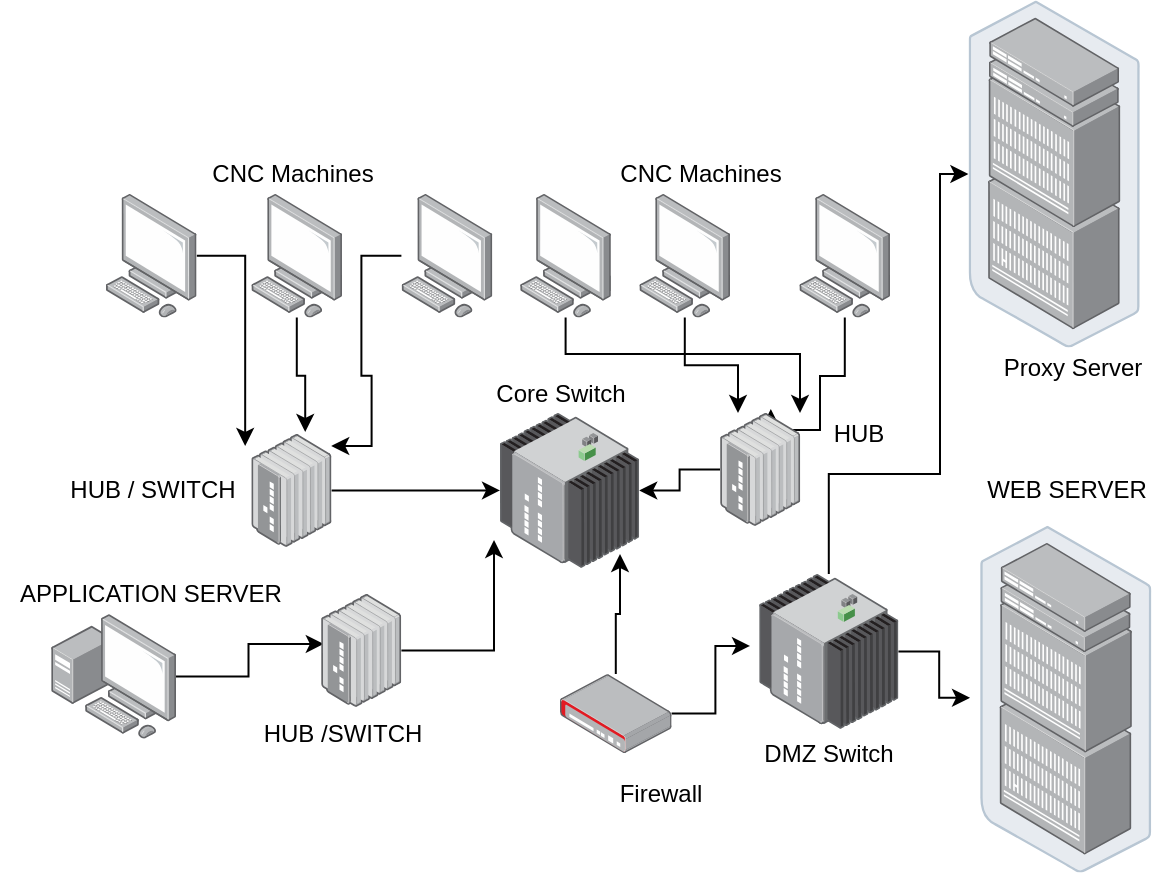 <mxfile version="14.9.0" type="github"><diagram id="Ab_suZJ3LESeuWqNRLi_" name="Page-1"><mxGraphModel dx="782" dy="1850" grid="1" gridSize="10" guides="1" tooltips="1" connect="1" arrows="1" fold="1" page="1" pageScale="1" pageWidth="827" pageHeight="1169" math="0" shadow="0"><root><mxCell id="0"/><mxCell id="1" parent="0"/><mxCell id="U3KdIW2LympdB0SeKOEW-22" style="edgeStyle=orthogonalEdgeStyle;rounded=0;orthogonalLoop=1;jettySize=auto;html=1;entryX=-0.075;entryY=0.106;entryDx=0;entryDy=0;entryPerimeter=0;" edge="1" parent="1" source="U3KdIW2LympdB0SeKOEW-1" target="U3KdIW2LympdB0SeKOEW-4"><mxGeometry relative="1" as="geometry"/></mxCell><mxCell id="U3KdIW2LympdB0SeKOEW-1" value="" style="points=[];aspect=fixed;html=1;align=center;shadow=0;dashed=0;image;image=img/lib/allied_telesis/computer_and_terminals/Personal_Computer.svg;" vertex="1" parent="1"><mxGeometry x="92.8" y="90" width="45.6" height="61.8" as="geometry"/></mxCell><mxCell id="U3KdIW2LympdB0SeKOEW-23" style="edgeStyle=orthogonalEdgeStyle;rounded=0;orthogonalLoop=1;jettySize=auto;html=1;entryX=0.672;entryY=-0.018;entryDx=0;entryDy=0;entryPerimeter=0;" edge="1" parent="1" source="U3KdIW2LympdB0SeKOEW-2" target="U3KdIW2LympdB0SeKOEW-4"><mxGeometry relative="1" as="geometry"/></mxCell><mxCell id="U3KdIW2LympdB0SeKOEW-2" value="" style="points=[];aspect=fixed;html=1;align=center;shadow=0;dashed=0;image;image=img/lib/allied_telesis/computer_and_terminals/Personal_Computer.svg;" vertex="1" parent="1"><mxGeometry x="165.6" y="90" width="45.6" height="61.8" as="geometry"/></mxCell><mxCell id="U3KdIW2LympdB0SeKOEW-24" style="edgeStyle=orthogonalEdgeStyle;rounded=0;orthogonalLoop=1;jettySize=auto;html=1;entryX=0.995;entryY=0.106;entryDx=0;entryDy=0;entryPerimeter=0;" edge="1" parent="1" source="U3KdIW2LympdB0SeKOEW-3" target="U3KdIW2LympdB0SeKOEW-4"><mxGeometry relative="1" as="geometry"/></mxCell><mxCell id="U3KdIW2LympdB0SeKOEW-3" value="" style="points=[];aspect=fixed;html=1;align=center;shadow=0;dashed=0;image;image=img/lib/allied_telesis/computer_and_terminals/Personal_Computer.svg;" vertex="1" parent="1"><mxGeometry x="240.7" y="90" width="45.6" height="61.8" as="geometry"/></mxCell><mxCell id="U3KdIW2LympdB0SeKOEW-30" style="edgeStyle=orthogonalEdgeStyle;rounded=0;orthogonalLoop=1;jettySize=auto;html=1;" edge="1" parent="1" source="U3KdIW2LympdB0SeKOEW-4" target="U3KdIW2LympdB0SeKOEW-28"><mxGeometry relative="1" as="geometry"/></mxCell><mxCell id="U3KdIW2LympdB0SeKOEW-4" value="" style="points=[];aspect=fixed;html=1;align=center;shadow=0;dashed=0;image;image=img/lib/allied_telesis/switch/Industrial_Ethernet_IE200.svg;" vertex="1" parent="1"><mxGeometry x="165.6" y="210" width="40.2" height="56.4" as="geometry"/></mxCell><mxCell id="U3KdIW2LympdB0SeKOEW-8" value="CNC Machines" style="text;html=1;align=center;verticalAlign=middle;resizable=0;points=[];autosize=1;strokeColor=none;" vertex="1" parent="1"><mxGeometry x="135.7" y="70" width="100" height="20" as="geometry"/></mxCell><mxCell id="U3KdIW2LympdB0SeKOEW-9" value="HUB / SWITCH" style="text;html=1;align=center;verticalAlign=middle;resizable=0;points=[];autosize=1;strokeColor=none;" vertex="1" parent="1"><mxGeometry x="65.6" y="228.2" width="100" height="20" as="geometry"/></mxCell><mxCell id="U3KdIW2LympdB0SeKOEW-25" style="edgeStyle=orthogonalEdgeStyle;rounded=0;orthogonalLoop=1;jettySize=auto;html=1;entryX=0.224;entryY=0;entryDx=0;entryDy=0;entryPerimeter=0;" edge="1" parent="1" source="U3KdIW2LympdB0SeKOEW-10" target="U3KdIW2LympdB0SeKOEW-15"><mxGeometry relative="1" as="geometry"/></mxCell><mxCell id="U3KdIW2LympdB0SeKOEW-10" value="" style="points=[];aspect=fixed;html=1;align=center;shadow=0;dashed=0;image;image=img/lib/allied_telesis/computer_and_terminals/Personal_Computer.svg;" vertex="1" parent="1"><mxGeometry x="359.6" y="90" width="45.6" height="61.8" as="geometry"/></mxCell><mxCell id="U3KdIW2LympdB0SeKOEW-32" style="edgeStyle=orthogonalEdgeStyle;rounded=0;orthogonalLoop=1;jettySize=auto;html=1;entryX=0.632;entryY=-0.035;entryDx=0;entryDy=0;entryPerimeter=0;" edge="1" parent="1" source="U3KdIW2LympdB0SeKOEW-12" target="U3KdIW2LympdB0SeKOEW-15"><mxGeometry relative="1" as="geometry"><Array as="points"><mxPoint x="462" y="181"/><mxPoint x="450" y="181"/><mxPoint x="450" y="208"/></Array></mxGeometry></mxCell><mxCell id="U3KdIW2LympdB0SeKOEW-12" value="" style="points=[];aspect=fixed;html=1;align=center;shadow=0;dashed=0;image;image=img/lib/allied_telesis/computer_and_terminals/Personal_Computer.svg;" vertex="1" parent="1"><mxGeometry x="439.6" y="90" width="45.6" height="61.8" as="geometry"/></mxCell><mxCell id="U3KdIW2LympdB0SeKOEW-54" style="edgeStyle=orthogonalEdgeStyle;rounded=0;orthogonalLoop=1;jettySize=auto;html=1;" edge="1" parent="1" source="U3KdIW2LympdB0SeKOEW-14" target="U3KdIW2LympdB0SeKOEW-15"><mxGeometry relative="1" as="geometry"><Array as="points"><mxPoint x="323" y="170"/><mxPoint x="440" y="170"/></Array></mxGeometry></mxCell><mxCell id="U3KdIW2LympdB0SeKOEW-14" value="" style="points=[];aspect=fixed;html=1;align=center;shadow=0;dashed=0;image;image=img/lib/allied_telesis/computer_and_terminals/Personal_Computer.svg;" vertex="1" parent="1"><mxGeometry x="300" y="90" width="45.6" height="61.8" as="geometry"/></mxCell><mxCell id="U3KdIW2LympdB0SeKOEW-31" style="edgeStyle=orthogonalEdgeStyle;rounded=0;orthogonalLoop=1;jettySize=auto;html=1;" edge="1" parent="1" source="U3KdIW2LympdB0SeKOEW-15" target="U3KdIW2LympdB0SeKOEW-28"><mxGeometry relative="1" as="geometry"/></mxCell><mxCell id="U3KdIW2LympdB0SeKOEW-15" value="" style="points=[];aspect=fixed;html=1;align=center;shadow=0;dashed=0;image;image=img/lib/allied_telesis/switch/Industrial_Ethernet_IE200.svg;" vertex="1" parent="1"><mxGeometry x="400" y="199.5" width="40.2" height="56.4" as="geometry"/></mxCell><mxCell id="U3KdIW2LympdB0SeKOEW-17" value="CNC Machines" style="text;html=1;align=center;verticalAlign=middle;resizable=0;points=[];autosize=1;strokeColor=none;" vertex="1" parent="1"><mxGeometry x="339.6" y="70" width="100" height="20" as="geometry"/></mxCell><mxCell id="U3KdIW2LympdB0SeKOEW-18" value="HUB" style="text;html=1;align=center;verticalAlign=middle;resizable=0;points=[];autosize=1;strokeColor=none;" vertex="1" parent="1"><mxGeometry x="449.2" y="200" width="40" height="20" as="geometry"/></mxCell><mxCell id="U3KdIW2LympdB0SeKOEW-28" value="" style="points=[];aspect=fixed;html=1;align=center;shadow=0;dashed=0;image;image=img/lib/allied_telesis/switch/Industrial_Ethernet_IE300.svg;" vertex="1" parent="1"><mxGeometry x="290" y="199.5" width="69.6" height="77.4" as="geometry"/></mxCell><mxCell id="U3KdIW2LympdB0SeKOEW-33" value="Core Switch" style="text;html=1;align=center;verticalAlign=middle;resizable=0;points=[];autosize=1;strokeColor=none;" vertex="1" parent="1"><mxGeometry x="279.6" y="180" width="80" height="20" as="geometry"/></mxCell><mxCell id="U3KdIW2LympdB0SeKOEW-37" style="edgeStyle=orthogonalEdgeStyle;rounded=0;orthogonalLoop=1;jettySize=auto;html=1;entryX=0.035;entryY=0.443;entryDx=0;entryDy=0;entryPerimeter=0;" edge="1" parent="1" source="U3KdIW2LympdB0SeKOEW-34" target="U3KdIW2LympdB0SeKOEW-36"><mxGeometry relative="1" as="geometry"/></mxCell><mxCell id="U3KdIW2LympdB0SeKOEW-34" value="" style="points=[];aspect=fixed;html=1;align=center;shadow=0;dashed=0;image;image=img/lib/allied_telesis/computer_and_terminals/Personal_Computer_with_Server.svg;" vertex="1" parent="1"><mxGeometry x="65.6" y="300" width="62.4" height="62.4" as="geometry"/></mxCell><mxCell id="U3KdIW2LympdB0SeKOEW-46" style="edgeStyle=orthogonalEdgeStyle;rounded=0;orthogonalLoop=1;jettySize=auto;html=1;entryX=-0.043;entryY=0.82;entryDx=0;entryDy=0;entryPerimeter=0;" edge="1" parent="1" source="U3KdIW2LympdB0SeKOEW-36" target="U3KdIW2LympdB0SeKOEW-28"><mxGeometry relative="1" as="geometry"/></mxCell><mxCell id="U3KdIW2LympdB0SeKOEW-36" value="" style="points=[];aspect=fixed;html=1;align=center;shadow=0;dashed=0;image;image=img/lib/allied_telesis/switch/Industrial_Ethernet_IE200.svg;" vertex="1" parent="1"><mxGeometry x="200.5" y="290" width="40.2" height="56.4" as="geometry"/></mxCell><mxCell id="U3KdIW2LympdB0SeKOEW-39" value="HUB /SWITCH" style="text;html=1;align=center;verticalAlign=middle;resizable=0;points=[];autosize=1;strokeColor=none;" vertex="1" parent="1"><mxGeometry x="165.6" y="349.6" width="90" height="20" as="geometry"/></mxCell><mxCell id="U3KdIW2LympdB0SeKOEW-40" value="APPLICATION SERVER" style="text;html=1;align=center;verticalAlign=middle;resizable=0;points=[];autosize=1;strokeColor=none;" vertex="1" parent="1"><mxGeometry x="40" y="280" width="150" height="20" as="geometry"/></mxCell><mxCell id="U3KdIW2LympdB0SeKOEW-42" style="edgeStyle=orthogonalEdgeStyle;rounded=0;orthogonalLoop=1;jettySize=auto;html=1;" edge="1" parent="1" source="U3KdIW2LympdB0SeKOEW-41"><mxGeometry relative="1" as="geometry"><mxPoint x="350" y="270" as="targetPoint"/><Array as="points"><mxPoint x="348" y="300"/><mxPoint x="350" y="300"/></Array></mxGeometry></mxCell><mxCell id="U3KdIW2LympdB0SeKOEW-48" style="edgeStyle=orthogonalEdgeStyle;rounded=0;orthogonalLoop=1;jettySize=auto;html=1;entryX=-0.066;entryY=0.465;entryDx=0;entryDy=0;entryPerimeter=0;" edge="1" parent="1" source="U3KdIW2LympdB0SeKOEW-41" target="U3KdIW2LympdB0SeKOEW-47"><mxGeometry relative="1" as="geometry"/></mxCell><mxCell id="U3KdIW2LympdB0SeKOEW-41" value="" style="points=[];aspect=fixed;html=1;align=center;shadow=0;dashed=0;image;image=img/lib/allied_telesis/security/Router_VPN.svg;" vertex="1" parent="1"><mxGeometry x="320" y="330" width="55.8" height="39.6" as="geometry"/></mxCell><mxCell id="U3KdIW2LympdB0SeKOEW-43" value="Firewall" style="text;html=1;align=center;verticalAlign=middle;resizable=0;points=[];autosize=1;strokeColor=none;" vertex="1" parent="1"><mxGeometry x="340" y="380" width="60" height="20" as="geometry"/></mxCell><mxCell id="U3KdIW2LympdB0SeKOEW-51" style="edgeStyle=orthogonalEdgeStyle;rounded=0;orthogonalLoop=1;jettySize=auto;html=1;entryX=-0.058;entryY=0.496;entryDx=0;entryDy=0;entryPerimeter=0;" edge="1" parent="1" source="U3KdIW2LympdB0SeKOEW-47" target="U3KdIW2LympdB0SeKOEW-50"><mxGeometry relative="1" as="geometry"/></mxCell><mxCell id="U3KdIW2LympdB0SeKOEW-55" style="edgeStyle=orthogonalEdgeStyle;rounded=0;orthogonalLoop=1;jettySize=auto;html=1;" edge="1" parent="1" source="U3KdIW2LympdB0SeKOEW-47" target="U3KdIW2LympdB0SeKOEW-53"><mxGeometry relative="1" as="geometry"><Array as="points"><mxPoint x="454" y="230"/><mxPoint x="510" y="230"/><mxPoint x="510" y="80"/></Array></mxGeometry></mxCell><mxCell id="U3KdIW2LympdB0SeKOEW-47" value="" style="points=[];aspect=fixed;html=1;align=center;shadow=0;dashed=0;image;image=img/lib/allied_telesis/switch/Industrial_Ethernet_IE300.svg;" vertex="1" parent="1"><mxGeometry x="419.6" y="280" width="69.6" height="77.4" as="geometry"/></mxCell><mxCell id="U3KdIW2LympdB0SeKOEW-49" value="DMZ Switch" style="text;html=1;align=center;verticalAlign=middle;resizable=0;points=[];autosize=1;strokeColor=none;" vertex="1" parent="1"><mxGeometry x="414" y="360" width="80" height="20" as="geometry"/></mxCell><mxCell id="U3KdIW2LympdB0SeKOEW-50" value="" style="points=[];aspect=fixed;html=1;align=center;shadow=0;dashed=0;image;image=img/lib/allied_telesis/storage/Datacenter_Server_Rack_EoR.svg;" vertex="1" parent="1"><mxGeometry x="530" y="255.9" width="85.8" height="173.4" as="geometry"/></mxCell><mxCell id="U3KdIW2LympdB0SeKOEW-52" value="WEB SERVER" style="text;html=1;align=center;verticalAlign=middle;resizable=0;points=[];autosize=1;strokeColor=none;" vertex="1" parent="1"><mxGeometry x="522.9" y="228.2" width="100" height="20" as="geometry"/></mxCell><mxCell id="U3KdIW2LympdB0SeKOEW-53" value="" style="points=[];aspect=fixed;html=1;align=center;shadow=0;dashed=0;image;image=img/lib/allied_telesis/storage/Datacenter_Server_Rack_EoR.svg;" vertex="1" parent="1"><mxGeometry x="524.2" y="-6.7" width="85.8" height="173.4" as="geometry"/></mxCell><mxCell id="U3KdIW2LympdB0SeKOEW-56" value="Proxy Server&lt;br&gt;" style="text;html=1;align=center;verticalAlign=middle;resizable=0;points=[];autosize=1;strokeColor=none;" vertex="1" parent="1"><mxGeometry x="535.8" y="166.7" width="80" height="20" as="geometry"/></mxCell></root></mxGraphModel></diagram></mxfile>